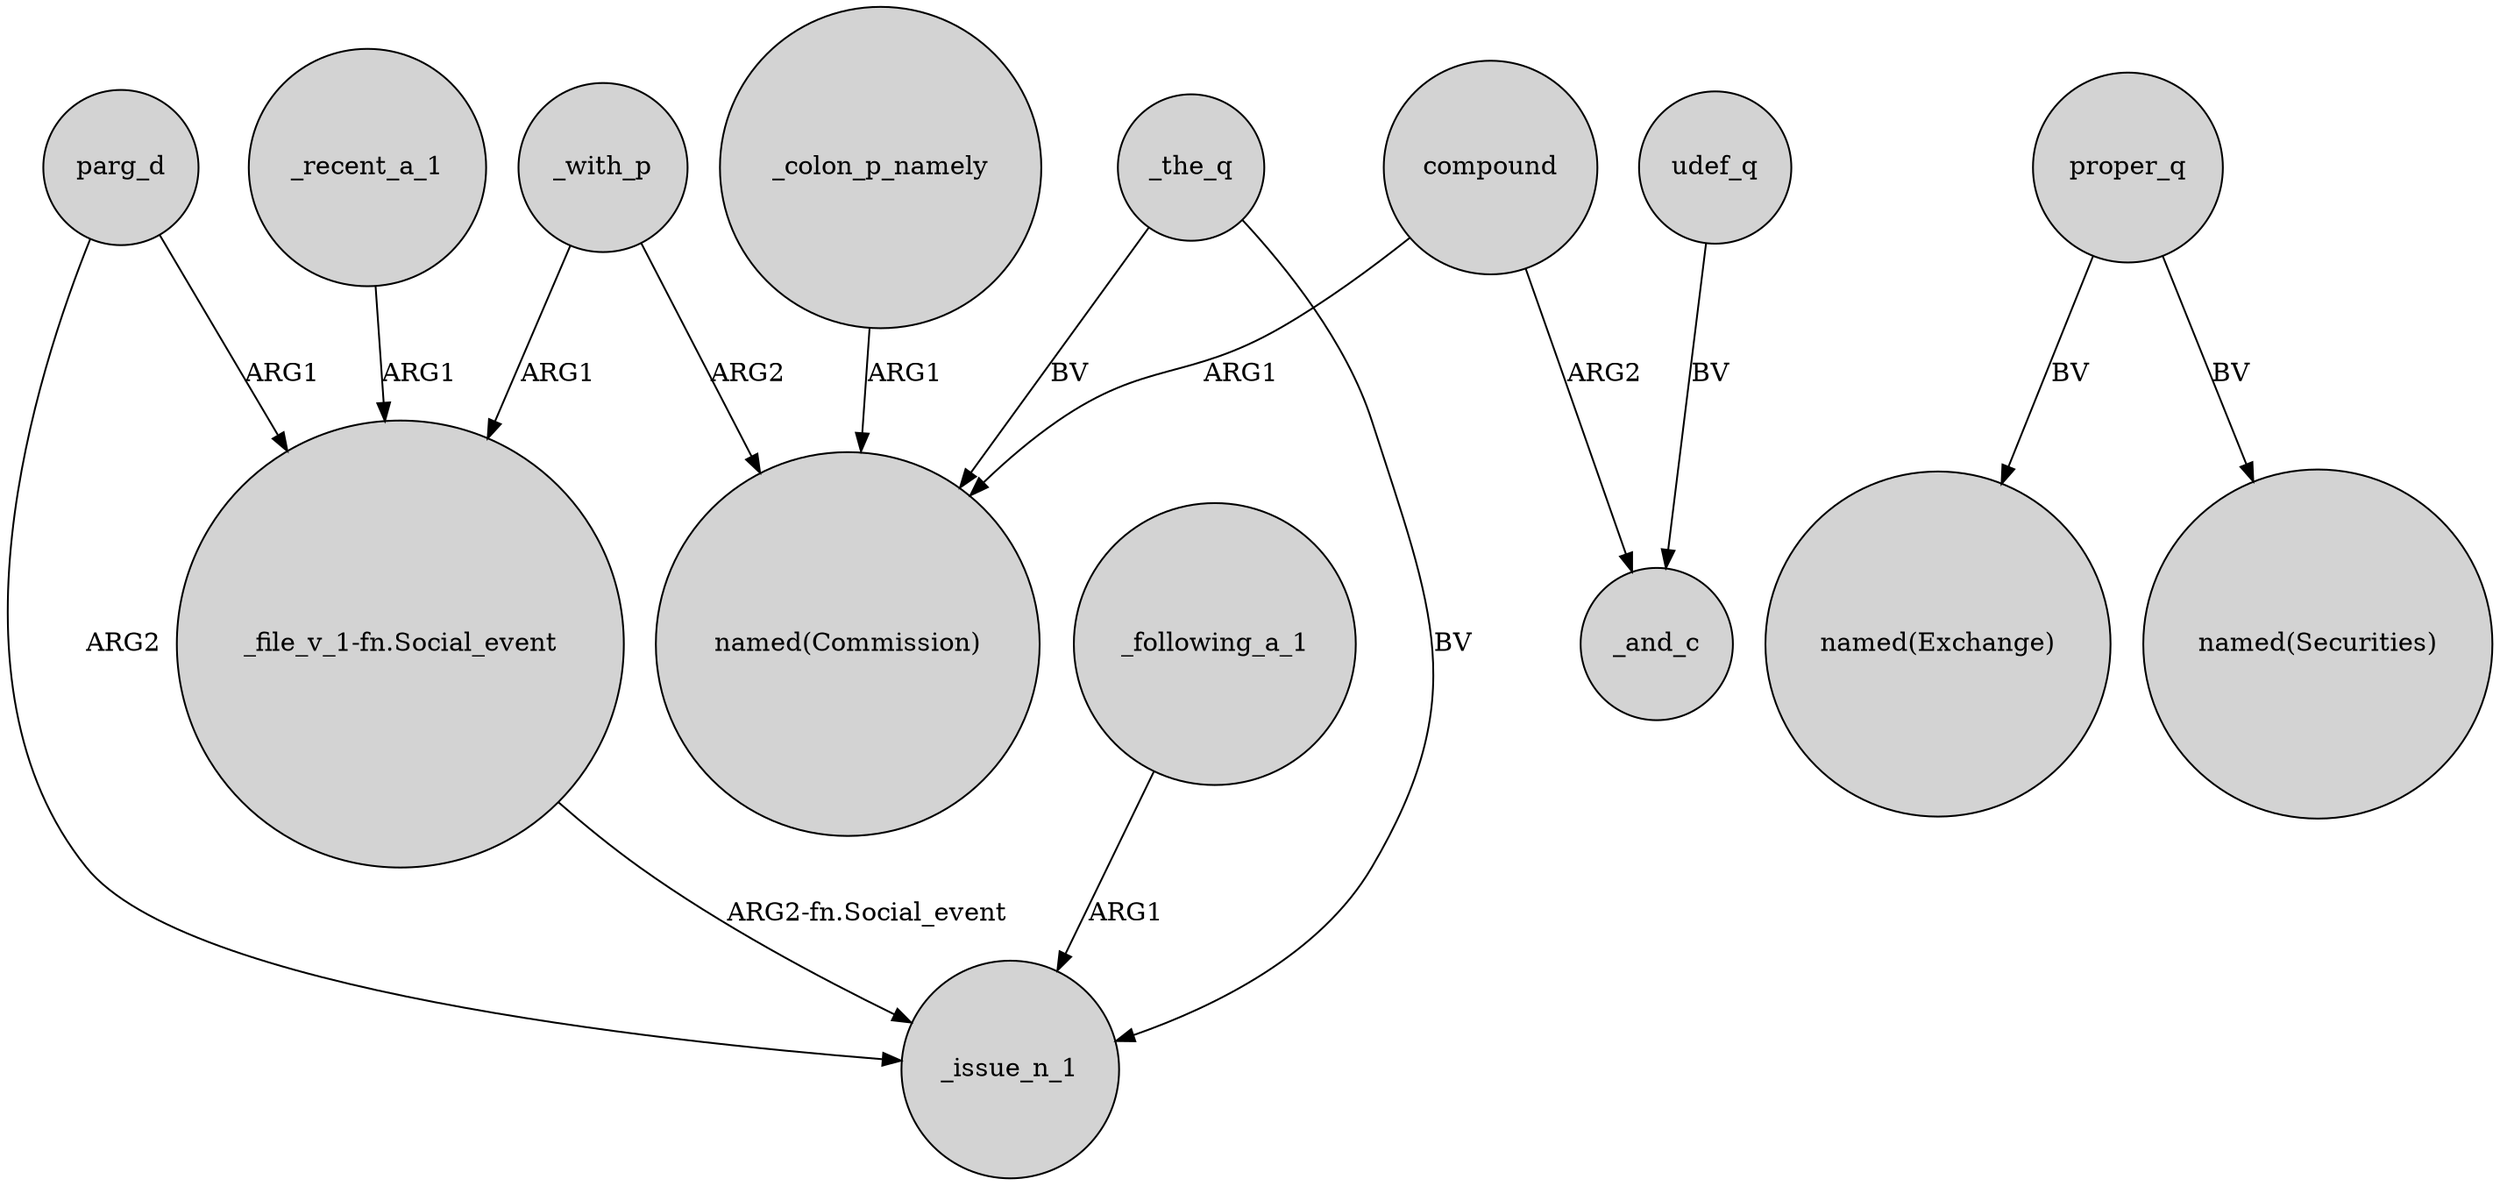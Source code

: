 digraph {
	node [shape=circle style=filled]
	parg_d -> _issue_n_1 [label=ARG2]
	_with_p -> "named(Commission)" [label=ARG2]
	"_file_v_1-fn.Social_event" -> _issue_n_1 [label="ARG2-fn.Social_event"]
	_recent_a_1 -> "_file_v_1-fn.Social_event" [label=ARG1]
	udef_q -> _and_c [label=BV]
	proper_q -> "named(Exchange)" [label=BV]
	compound -> "named(Commission)" [label=ARG1]
	_colon_p_namely -> "named(Commission)" [label=ARG1]
	proper_q -> "named(Securities)" [label=BV]
	compound -> _and_c [label=ARG2]
	parg_d -> "_file_v_1-fn.Social_event" [label=ARG1]
	_the_q -> "named(Commission)" [label=BV]
	_with_p -> "_file_v_1-fn.Social_event" [label=ARG1]
	_following_a_1 -> _issue_n_1 [label=ARG1]
	_the_q -> _issue_n_1 [label=BV]
}
